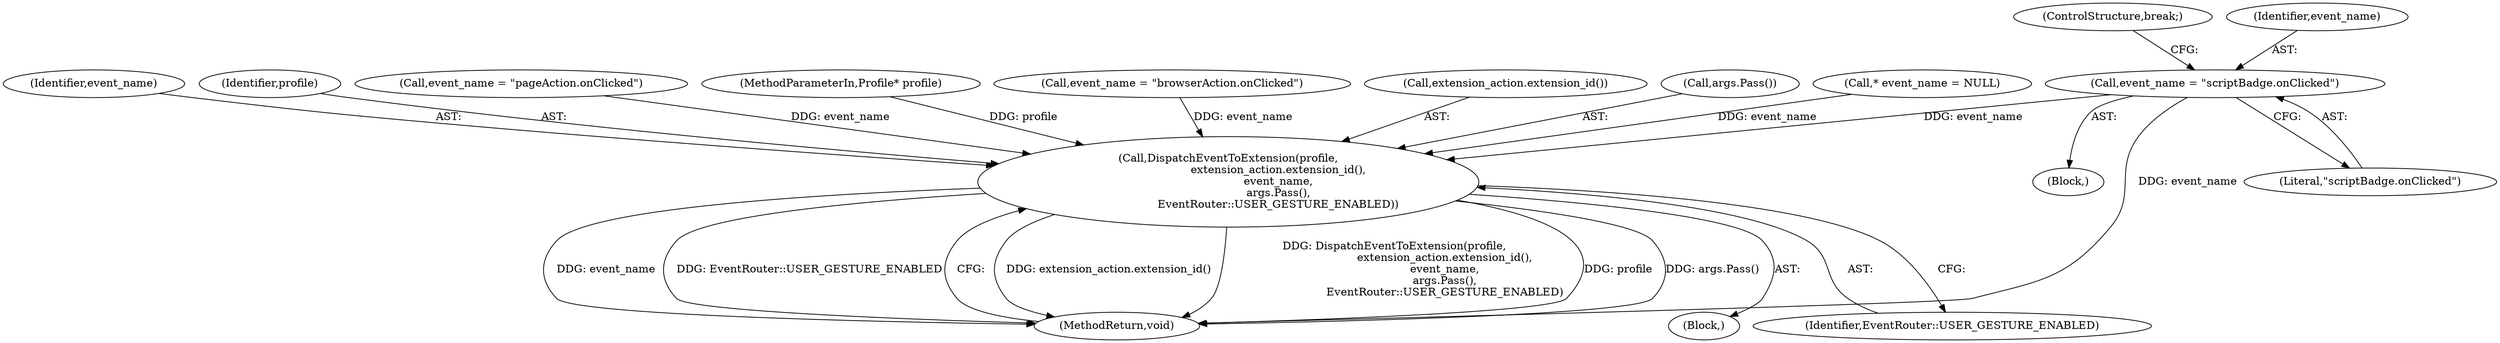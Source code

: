 digraph "0_Chrome_f7ae1f7a918f1973dca241a7a23169906eaf4fe3_3@pointer" {
"1000123" [label="(Call,event_name = \"scriptBadge.onClicked\")"];
"1000140" [label="(Call,DispatchEventToExtension(profile,\n                             extension_action.extension_id(),\n                             event_name,\n                             args.Pass(),\n                             EventRouter::USER_GESTURE_ENABLED))"];
"1000125" [label="(Literal,\"scriptBadge.onClicked\")"];
"1000113" [label="(Call,event_name = \"browserAction.onClicked\")"];
"1000111" [label="(Block,)"];
"1000140" [label="(Call,DispatchEventToExtension(profile,\n                             extension_action.extension_id(),\n                             event_name,\n                             args.Pass(),\n                             EventRouter::USER_GESTURE_ENABLED))"];
"1000142" [label="(Call,extension_action.extension_id())"];
"1000144" [label="(Call,args.Pass())"];
"1000106" [label="(Call,* event_name = NULL)"];
"1000126" [label="(ControlStructure,break;)"];
"1000146" [label="(MethodReturn,void)"];
"1000143" [label="(Identifier,event_name)"];
"1000141" [label="(Identifier,profile)"];
"1000118" [label="(Call,event_name = \"pageAction.onClicked\")"];
"1000101" [label="(MethodParameterIn,Profile* profile)"];
"1000123" [label="(Call,event_name = \"scriptBadge.onClicked\")"];
"1000124" [label="(Identifier,event_name)"];
"1000131" [label="(Block,)"];
"1000145" [label="(Identifier,EventRouter::USER_GESTURE_ENABLED)"];
"1000123" -> "1000111"  [label="AST: "];
"1000123" -> "1000125"  [label="CFG: "];
"1000124" -> "1000123"  [label="AST: "];
"1000125" -> "1000123"  [label="AST: "];
"1000126" -> "1000123"  [label="CFG: "];
"1000123" -> "1000146"  [label="DDG: event_name"];
"1000123" -> "1000140"  [label="DDG: event_name"];
"1000140" -> "1000131"  [label="AST: "];
"1000140" -> "1000145"  [label="CFG: "];
"1000141" -> "1000140"  [label="AST: "];
"1000142" -> "1000140"  [label="AST: "];
"1000143" -> "1000140"  [label="AST: "];
"1000144" -> "1000140"  [label="AST: "];
"1000145" -> "1000140"  [label="AST: "];
"1000146" -> "1000140"  [label="CFG: "];
"1000140" -> "1000146"  [label="DDG: extension_action.extension_id()"];
"1000140" -> "1000146"  [label="DDG: DispatchEventToExtension(profile,\n                             extension_action.extension_id(),\n                             event_name,\n                             args.Pass(),\n                             EventRouter::USER_GESTURE_ENABLED)"];
"1000140" -> "1000146"  [label="DDG: profile"];
"1000140" -> "1000146"  [label="DDG: args.Pass()"];
"1000140" -> "1000146"  [label="DDG: event_name"];
"1000140" -> "1000146"  [label="DDG: EventRouter::USER_GESTURE_ENABLED"];
"1000101" -> "1000140"  [label="DDG: profile"];
"1000106" -> "1000140"  [label="DDG: event_name"];
"1000113" -> "1000140"  [label="DDG: event_name"];
"1000118" -> "1000140"  [label="DDG: event_name"];
}
